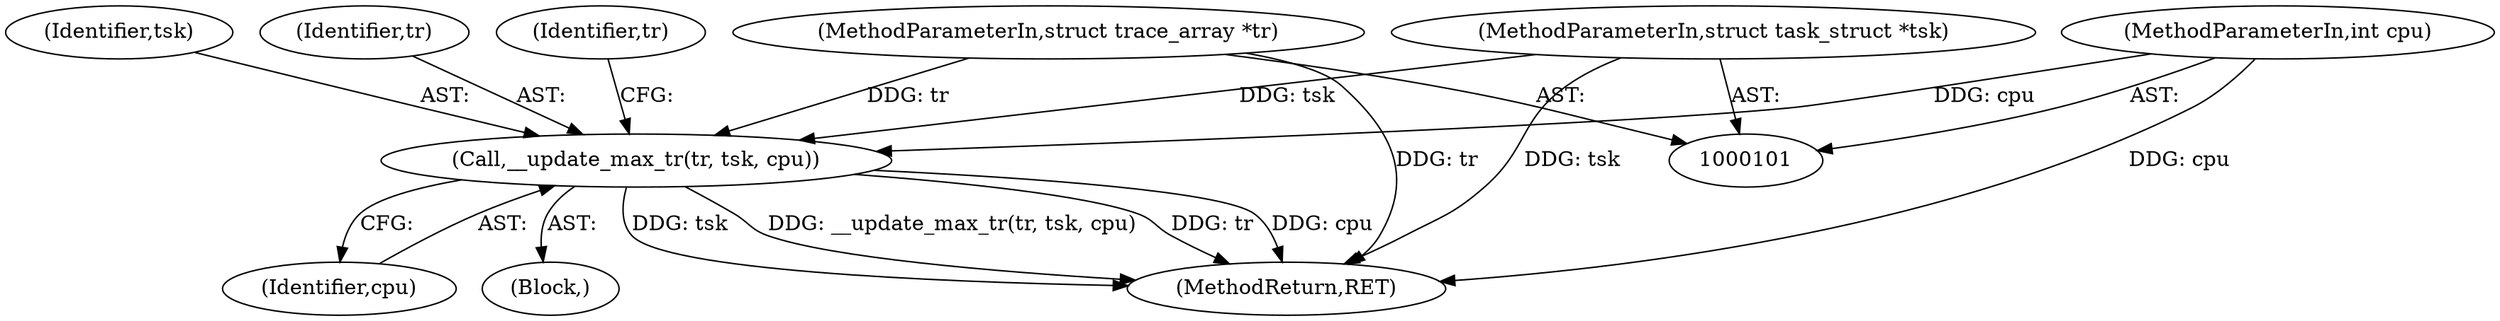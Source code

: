 digraph "0_linux_81f9c4e4177d31ced6f52a89bb70e93bfb77ca03_0@API" {
"1000159" [label="(Call,__update_max_tr(tr, tsk, cpu))"];
"1000102" [label="(MethodParameterIn,struct trace_array *tr)"];
"1000103" [label="(MethodParameterIn,struct task_struct *tsk)"];
"1000104" [label="(MethodParameterIn,int cpu)"];
"1000105" [label="(Block,)"];
"1000159" [label="(Call,__update_max_tr(tr, tsk, cpu))"];
"1000103" [label="(MethodParameterIn,struct task_struct *tsk)"];
"1000168" [label="(MethodReturn,RET)"];
"1000162" [label="(Identifier,cpu)"];
"1000104" [label="(MethodParameterIn,int cpu)"];
"1000160" [label="(Identifier,tr)"];
"1000166" [label="(Identifier,tr)"];
"1000102" [label="(MethodParameterIn,struct trace_array *tr)"];
"1000161" [label="(Identifier,tsk)"];
"1000159" -> "1000105"  [label="AST: "];
"1000159" -> "1000162"  [label="CFG: "];
"1000160" -> "1000159"  [label="AST: "];
"1000161" -> "1000159"  [label="AST: "];
"1000162" -> "1000159"  [label="AST: "];
"1000166" -> "1000159"  [label="CFG: "];
"1000159" -> "1000168"  [label="DDG: __update_max_tr(tr, tsk, cpu)"];
"1000159" -> "1000168"  [label="DDG: tr"];
"1000159" -> "1000168"  [label="DDG: cpu"];
"1000159" -> "1000168"  [label="DDG: tsk"];
"1000102" -> "1000159"  [label="DDG: tr"];
"1000103" -> "1000159"  [label="DDG: tsk"];
"1000104" -> "1000159"  [label="DDG: cpu"];
"1000102" -> "1000101"  [label="AST: "];
"1000102" -> "1000168"  [label="DDG: tr"];
"1000103" -> "1000101"  [label="AST: "];
"1000103" -> "1000168"  [label="DDG: tsk"];
"1000104" -> "1000101"  [label="AST: "];
"1000104" -> "1000168"  [label="DDG: cpu"];
}

